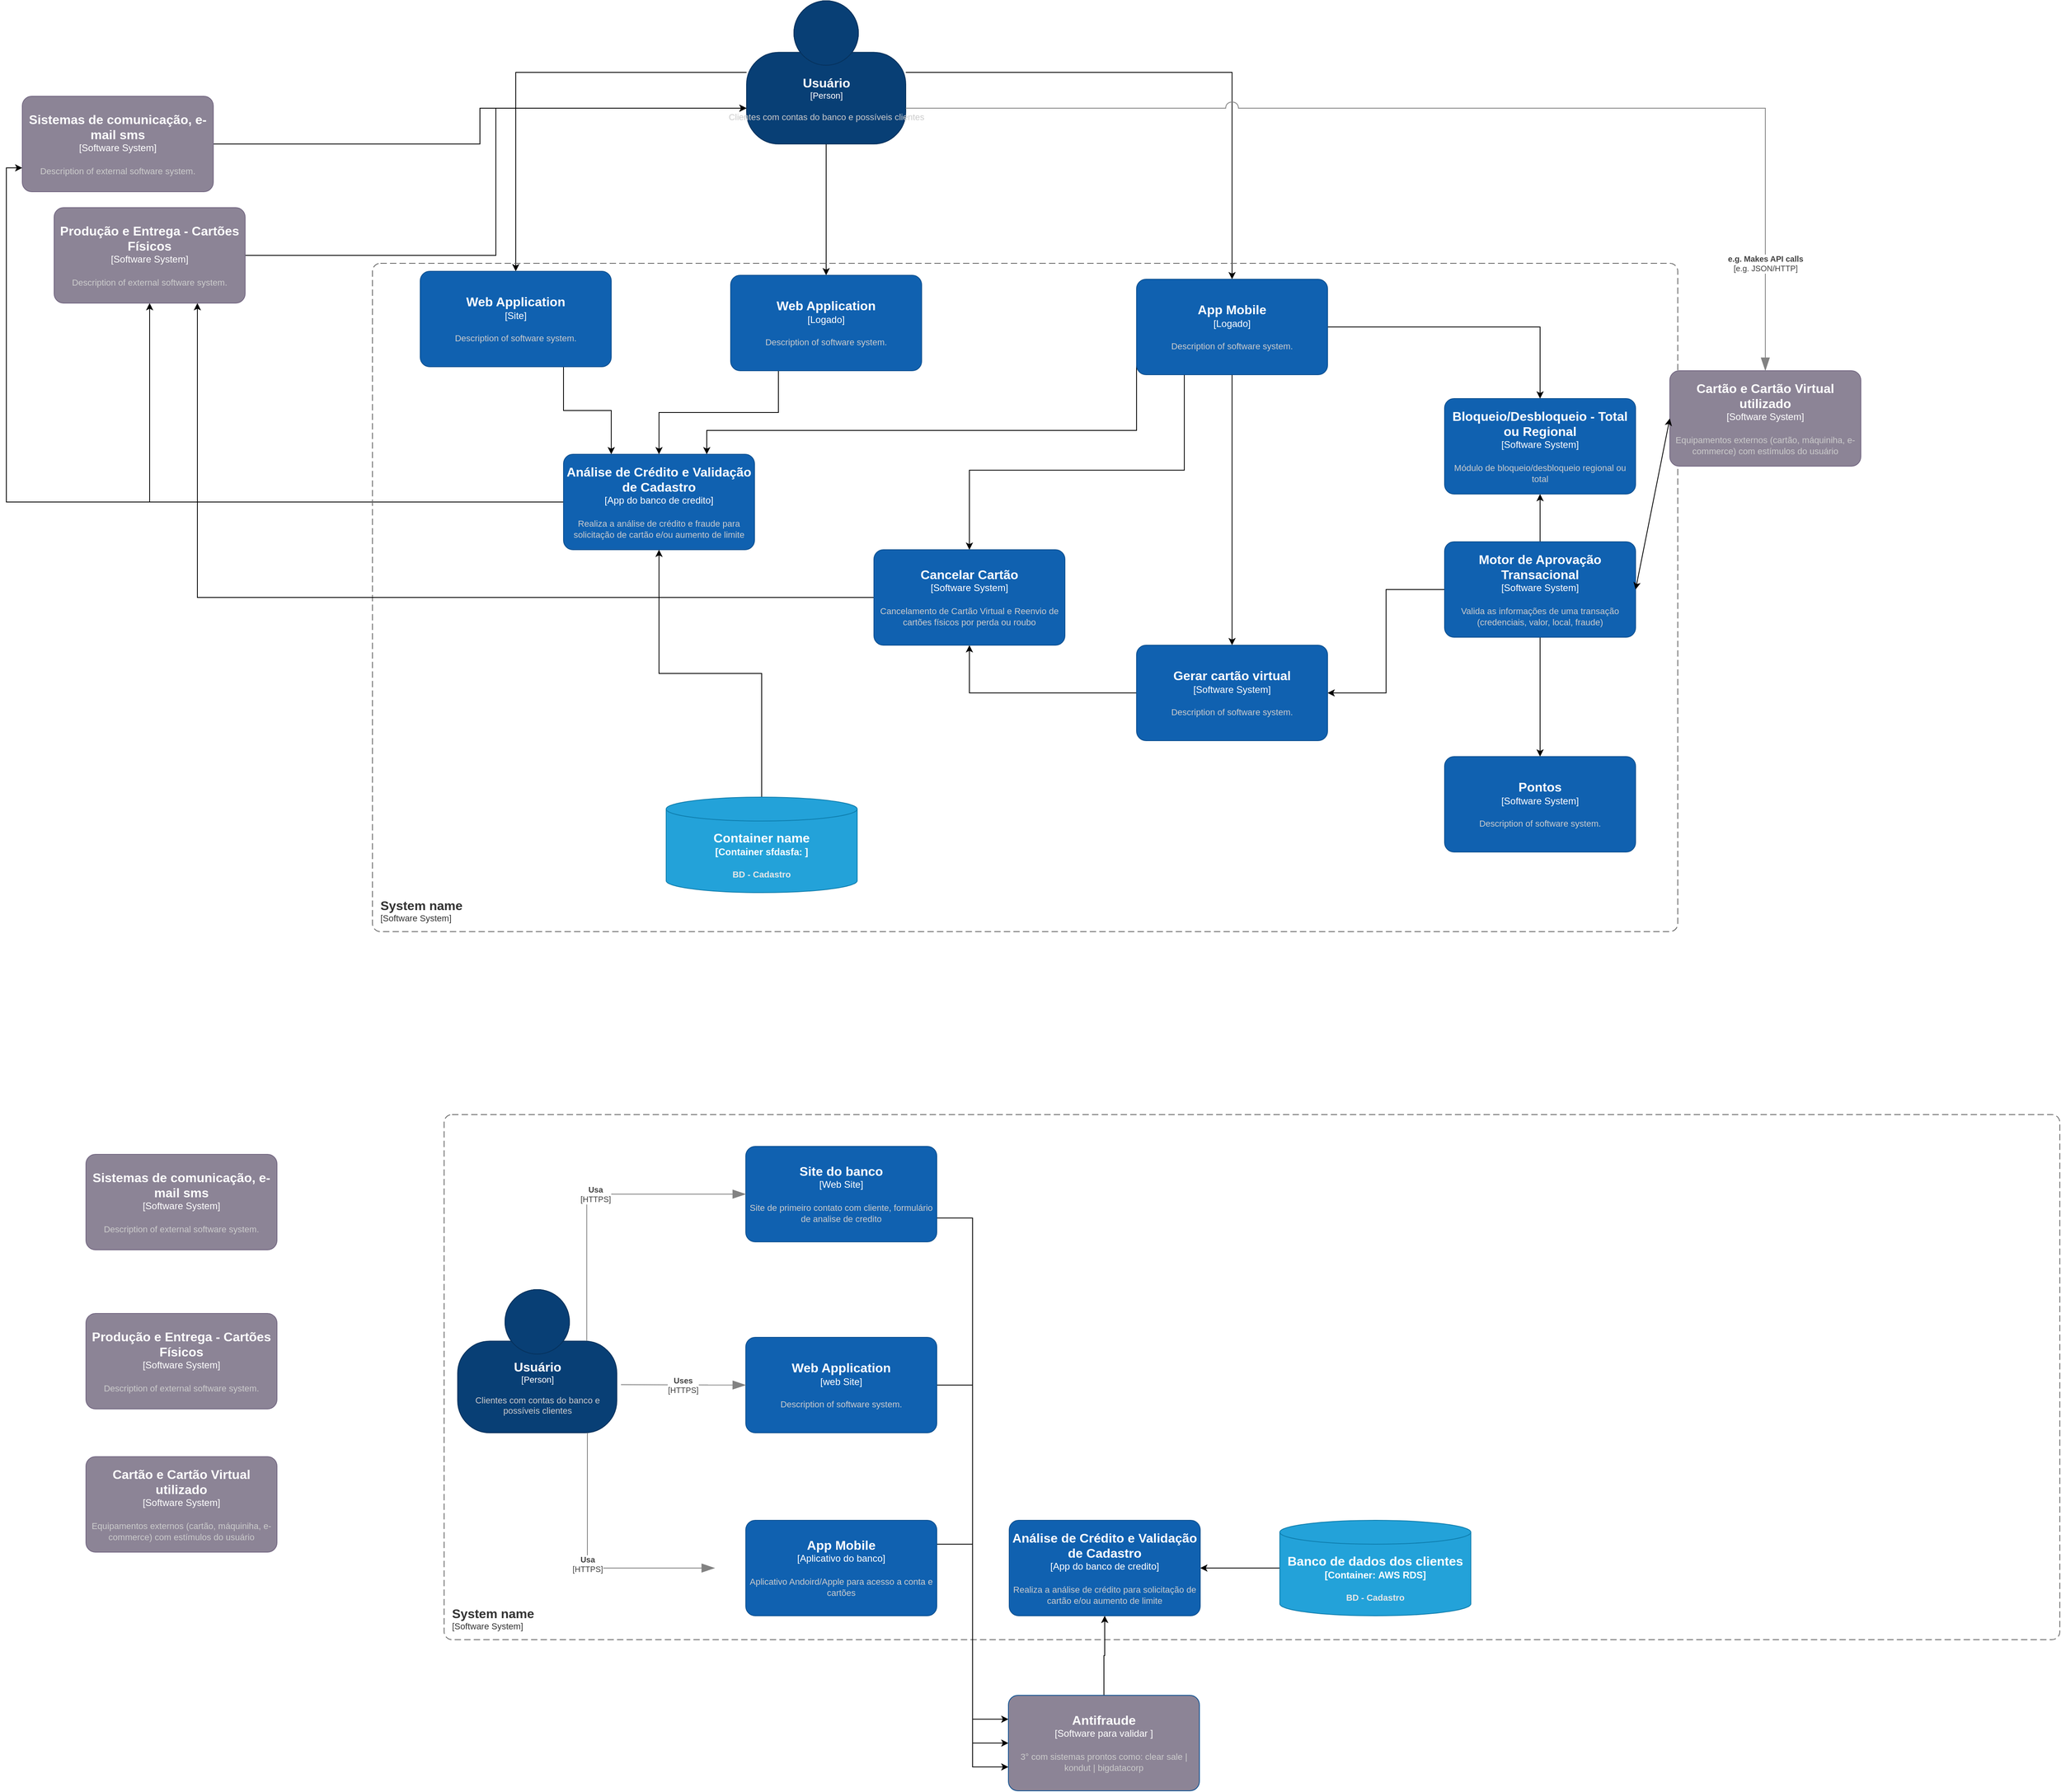 <mxfile version="20.3.0" type="github">
  <diagram id="Gs-tOJ1IHrK0Ok-IbSgq" name="Accenture">
    <mxGraphModel dx="5663" dy="1611" grid="1" gridSize="10" guides="1" tooltips="1" connect="1" arrows="1" fold="1" page="1" pageScale="1" pageWidth="827" pageHeight="1169" math="0" shadow="0">
      <root>
        <mxCell id="0" />
        <mxCell id="1" parent="0" />
        <mxCell id="DqO-4aky0ycZzKuEKRil-15" style="edgeStyle=orthogonalEdgeStyle;rounded=0;orthogonalLoop=1;jettySize=auto;html=1;" parent="1" source="DqO-4aky0ycZzKuEKRil-1" target="DqO-4aky0ycZzKuEKRil-14" edge="1">
          <mxGeometry relative="1" as="geometry" />
        </mxCell>
        <mxCell id="DqO-4aky0ycZzKuEKRil-19" style="edgeStyle=orthogonalEdgeStyle;rounded=0;orthogonalLoop=1;jettySize=auto;html=1;" parent="1" source="DqO-4aky0ycZzKuEKRil-1" target="DqO-4aky0ycZzKuEKRil-16" edge="1">
          <mxGeometry relative="1" as="geometry" />
        </mxCell>
        <mxCell id="DqO-4aky0ycZzKuEKRil-20" style="edgeStyle=orthogonalEdgeStyle;rounded=0;orthogonalLoop=1;jettySize=auto;html=1;" parent="1" source="DqO-4aky0ycZzKuEKRil-1" target="DqO-4aky0ycZzKuEKRil-17" edge="1">
          <mxGeometry relative="1" as="geometry" />
        </mxCell>
        <object placeholders="1" c4Name="Usuário" c4Type="Person" c4Description="Clientes com contas do banco e possíveis clientes" label="&lt;font style=&quot;font-size: 16px&quot;&gt;&lt;b&gt;%c4Name%&lt;/b&gt;&lt;/font&gt;&lt;div&gt;[%c4Type%]&lt;/div&gt;&lt;br&gt;&lt;div&gt;&lt;font style=&quot;font-size: 11px&quot;&gt;&lt;font color=&quot;#cccccc&quot;&gt;%c4Description%&lt;/font&gt;&lt;/div&gt;" id="DqO-4aky0ycZzKuEKRil-1">
          <mxCell style="html=1;fontSize=11;dashed=0;whitespace=wrap;fillColor=#083F75;strokeColor=#06315C;fontColor=#ffffff;shape=mxgraph.c4.person2;align=center;metaEdit=1;points=[[0.5,0,0],[1,0.5,0],[1,0.75,0],[0.75,1,0],[0.5,1,0],[0.25,1,0],[0,0.75,0],[0,0.5,0]];resizable=0;" parent="1" vertex="1">
            <mxGeometry x="-50" width="200" height="180" as="geometry" />
          </mxCell>
        </object>
        <mxCell id="DqO-4aky0ycZzKuEKRil-31" style="edgeStyle=orthogonalEdgeStyle;rounded=0;orthogonalLoop=1;jettySize=auto;html=1;entryX=0;entryY=0.75;entryDx=0;entryDy=0;entryPerimeter=0;" parent="1" source="DqO-4aky0ycZzKuEKRil-2" target="DqO-4aky0ycZzKuEKRil-29" edge="1">
          <mxGeometry relative="1" as="geometry" />
        </mxCell>
        <mxCell id="DqO-4aky0ycZzKuEKRil-38" style="edgeStyle=orthogonalEdgeStyle;rounded=0;orthogonalLoop=1;jettySize=auto;html=1;strokeColor=#000000;" parent="1" source="DqO-4aky0ycZzKuEKRil-2" target="DqO-4aky0ycZzKuEKRil-37" edge="1">
          <mxGeometry relative="1" as="geometry" />
        </mxCell>
        <object placeholders="1" c4Name="Análise de Crédito e Validação de Cadastro" c4Type="App do banco de credito" c4Description="Realiza a análise de crédito e fraude para solicitação de cartão e/ou aumento de limite" label="&lt;font style=&quot;font-size: 16px&quot;&gt;&lt;b&gt;%c4Name%&lt;/b&gt;&lt;/font&gt;&lt;div&gt;[%c4Type%]&lt;/div&gt;&lt;br&gt;&lt;div&gt;&lt;font style=&quot;font-size: 11px&quot;&gt;&lt;font color=&quot;#cccccc&quot;&gt;%c4Description%&lt;/font&gt;&lt;/div&gt;" id="DqO-4aky0ycZzKuEKRil-2">
          <mxCell style="rounded=1;whiteSpace=wrap;html=1;labelBackgroundColor=none;fillColor=#1061B0;fontColor=#ffffff;align=center;arcSize=10;strokeColor=#0D5091;metaEdit=1;resizable=0;points=[[0.25,0,0],[0.5,0,0],[0.75,0,0],[1,0.25,0],[1,0.5,0],[1,0.75,0],[0.75,1,0],[0.5,1,0],[0.25,1,0],[0,0.75,0],[0,0.5,0],[0,0.25,0]];" parent="1" vertex="1">
            <mxGeometry x="-280" y="570" width="240" height="120" as="geometry" />
          </mxCell>
        </object>
        <object placeholders="1" c4Name="System name" c4Type="Internet banking" c4Application="Software System" label="&lt;font style=&quot;font-size: 16px&quot;&gt;&lt;b&gt;&lt;div style=&quot;text-align: left&quot;&gt;%c4Name%&lt;/div&gt;&lt;/b&gt;&lt;/font&gt;&lt;div style=&quot;text-align: left&quot;&gt;[%c4Application%]&lt;/div&gt;" id="DqO-4aky0ycZzKuEKRil-4">
          <mxCell style="rounded=1;fontSize=11;whiteSpace=wrap;html=1;dashed=1;arcSize=20;fillColor=none;strokeColor=#666666;fontColor=#333333;labelBackgroundColor=none;align=left;verticalAlign=bottom;labelBorderColor=none;spacingTop=0;spacing=10;dashPattern=8 4;metaEdit=1;rotatable=0;perimeter=rectanglePerimeter;noLabel=0;labelPadding=0;allowArrows=0;connectable=0;expand=0;recursiveResize=0;editable=1;pointerEvents=0;absoluteArcSize=1;points=[[0.25,0,0],[0.5,0,0],[0.75,0,0],[1,0.25,0],[1,0.5,0],[1,0.75,0],[0.75,1,0],[0.5,1,0],[0.25,1,0],[0,0.75,0],[0,0.5,0],[0,0.25,0]];" parent="1" vertex="1">
            <mxGeometry x="-520" y="330" width="1640" height="840" as="geometry" />
          </mxCell>
        </object>
        <mxCell id="DqO-4aky0ycZzKuEKRil-34" style="edgeStyle=orthogonalEdgeStyle;rounded=0;orthogonalLoop=1;jettySize=auto;html=1;" parent="1" source="DqO-4aky0ycZzKuEKRil-8" target="DqO-4aky0ycZzKuEKRil-10" edge="1">
          <mxGeometry relative="1" as="geometry" />
        </mxCell>
        <mxCell id="DqO-4aky0ycZzKuEKRil-47" style="edgeStyle=orthogonalEdgeStyle;rounded=0;orthogonalLoop=1;jettySize=auto;html=1;strokeColor=#000000;entryX=1;entryY=0.5;entryDx=0;entryDy=0;entryPerimeter=0;" parent="1" source="DqO-4aky0ycZzKuEKRil-8" target="DqO-4aky0ycZzKuEKRil-9" edge="1">
          <mxGeometry relative="1" as="geometry" />
        </mxCell>
        <mxCell id="DqO-4aky0ycZzKuEKRil-51" style="edgeStyle=orthogonalEdgeStyle;rounded=0;orthogonalLoop=1;jettySize=auto;html=1;strokeColor=#000000;" parent="1" source="DqO-4aky0ycZzKuEKRil-8" target="DqO-4aky0ycZzKuEKRil-12" edge="1">
          <mxGeometry relative="1" as="geometry" />
        </mxCell>
        <object placeholders="1" c4Name="Motor de Aprovação Transacional" c4Type="Software System" c4Description="Valida as informações de uma transação (credenciais, valor, local, fraude)" label="&lt;font style=&quot;font-size: 16px&quot;&gt;&lt;b&gt;%c4Name%&lt;/b&gt;&lt;/font&gt;&lt;div&gt;[%c4Type%]&lt;/div&gt;&lt;br&gt;&lt;div&gt;&lt;font style=&quot;font-size: 11px&quot;&gt;&lt;font color=&quot;#cccccc&quot;&gt;%c4Description%&lt;/font&gt;&lt;/div&gt;" id="DqO-4aky0ycZzKuEKRil-8">
          <mxCell style="rounded=1;whiteSpace=wrap;html=1;labelBackgroundColor=none;fillColor=#1061B0;fontColor=#ffffff;align=center;arcSize=10;strokeColor=#0D5091;metaEdit=1;resizable=0;points=[[0.25,0,0],[0.5,0,0],[0.75,0,0],[1,0.25,0],[1,0.5,0],[1,0.75,0],[0.75,1,0],[0.5,1,0],[0.25,1,0],[0,0.75,0],[0,0.5,0],[0,0.25,0]];" parent="1" vertex="1">
            <mxGeometry x="827" y="680" width="240" height="120" as="geometry" />
          </mxCell>
        </object>
        <mxCell id="DqO-4aky0ycZzKuEKRil-48" style="edgeStyle=orthogonalEdgeStyle;rounded=0;orthogonalLoop=1;jettySize=auto;html=1;entryX=0.5;entryY=1;entryDx=0;entryDy=0;entryPerimeter=0;strokeColor=#000000;" parent="1" source="DqO-4aky0ycZzKuEKRil-9" target="DqO-4aky0ycZzKuEKRil-13" edge="1">
          <mxGeometry relative="1" as="geometry" />
        </mxCell>
        <object placeholders="1" c4Name="Gerar cartão virtual" c4Type="Software System" c4Description="Description of software system." label="&lt;font style=&quot;font-size: 16px&quot;&gt;&lt;b&gt;%c4Name%&lt;/b&gt;&lt;/font&gt;&lt;div&gt;[%c4Type%]&lt;/div&gt;&lt;br&gt;&lt;div&gt;&lt;font style=&quot;font-size: 11px&quot;&gt;&lt;font color=&quot;#cccccc&quot;&gt;%c4Description%&lt;/font&gt;&lt;/div&gt;" id="DqO-4aky0ycZzKuEKRil-9">
          <mxCell style="rounded=1;whiteSpace=wrap;html=1;labelBackgroundColor=none;fillColor=#1061B0;fontColor=#ffffff;align=center;arcSize=10;strokeColor=#0D5091;metaEdit=1;resizable=0;points=[[0.25,0,0],[0.5,0,0],[0.75,0,0],[1,0.25,0],[1,0.5,0],[1,0.75,0],[0.75,1,0],[0.5,1,0],[0.25,1,0],[0,0.75,0],[0,0.5,0],[0,0.25,0]];" parent="1" vertex="1">
            <mxGeometry x="440" y="810" width="240" height="120" as="geometry" />
          </mxCell>
        </object>
        <object placeholders="1" c4Name="Bloqueio/Desbloqueio - Total ou Regional" c4Type="Software System" c4Description="Módulo de bloqueio/desbloqueio regional ou total" label="&lt;font style=&quot;font-size: 16px&quot;&gt;&lt;b&gt;%c4Name%&lt;/b&gt;&lt;/font&gt;&lt;div&gt;[%c4Type%]&lt;/div&gt;&lt;br&gt;&lt;div&gt;&lt;font style=&quot;font-size: 11px&quot;&gt;&lt;font color=&quot;#cccccc&quot;&gt;%c4Description%&lt;/font&gt;&lt;/div&gt;" id="DqO-4aky0ycZzKuEKRil-10">
          <mxCell style="rounded=1;whiteSpace=wrap;html=1;labelBackgroundColor=none;fillColor=#1061B0;fontColor=#ffffff;align=center;arcSize=10;strokeColor=#0D5091;metaEdit=1;resizable=0;points=[[0.25,0,0],[0.5,0,0],[0.75,0,0],[1,0.25,0],[1,0.5,0],[1,0.75,0],[0.75,1,0],[0.5,1,0],[0.25,1,0],[0,0.75,0],[0,0.5,0],[0,0.25,0]];" parent="1" vertex="1">
            <mxGeometry x="827" y="500" width="240" height="120" as="geometry" />
          </mxCell>
        </object>
        <object placeholders="1" c4Name="Pontos" c4Type="Software System" c4Description="Description of software system." label="&lt;font style=&quot;font-size: 16px&quot;&gt;&lt;b&gt;%c4Name%&lt;/b&gt;&lt;/font&gt;&lt;div&gt;[%c4Type%]&lt;/div&gt;&lt;br&gt;&lt;div&gt;&lt;font style=&quot;font-size: 11px&quot;&gt;&lt;font color=&quot;#cccccc&quot;&gt;%c4Description%&lt;/font&gt;&lt;/div&gt;" id="DqO-4aky0ycZzKuEKRil-12">
          <mxCell style="rounded=1;whiteSpace=wrap;html=1;labelBackgroundColor=none;fillColor=#1061B0;fontColor=#ffffff;align=center;arcSize=10;strokeColor=#0D5091;metaEdit=1;resizable=0;points=[[0.25,0,0],[0.5,0,0],[0.75,0,0],[1,0.25,0],[1,0.5,0],[1,0.75,0],[0.75,1,0],[0.5,1,0],[0.25,1,0],[0,0.75,0],[0,0.5,0],[0,0.25,0]];" parent="1" vertex="1">
            <mxGeometry x="827" y="950" width="240" height="120" as="geometry" />
          </mxCell>
        </object>
        <mxCell id="DqO-4aky0ycZzKuEKRil-42" style="edgeStyle=orthogonalEdgeStyle;rounded=0;orthogonalLoop=1;jettySize=auto;html=1;entryX=0.75;entryY=1;entryDx=0;entryDy=0;entryPerimeter=0;strokeColor=#000000;" parent="1" source="DqO-4aky0ycZzKuEKRil-13" target="DqO-4aky0ycZzKuEKRil-37" edge="1">
          <mxGeometry relative="1" as="geometry" />
        </mxCell>
        <object placeholders="1" c4Name="Cancelar Cartão" c4Type="Software System" c4Description="Cancelamento de Cartão Virtual e Reenvio de cartões físicos por perda ou roubo" label="&lt;font style=&quot;font-size: 16px&quot;&gt;&lt;b&gt;%c4Name%&lt;/b&gt;&lt;/font&gt;&lt;div&gt;[%c4Type%]&lt;/div&gt;&lt;br&gt;&lt;div&gt;&lt;font style=&quot;font-size: 11px&quot;&gt;&lt;font color=&quot;#cccccc&quot;&gt;%c4Description%&lt;/font&gt;&lt;/div&gt;" id="DqO-4aky0ycZzKuEKRil-13">
          <mxCell style="rounded=1;whiteSpace=wrap;html=1;labelBackgroundColor=none;fillColor=#1061B0;fontColor=#ffffff;align=center;arcSize=10;strokeColor=#0D5091;metaEdit=1;resizable=0;points=[[0.25,0,0],[0.5,0,0],[0.75,0,0],[1,0.25,0],[1,0.5,0],[1,0.75,0],[0.75,1,0],[0.5,1,0],[0.25,1,0],[0,0.75,0],[0,0.5,0],[0,0.25,0]];" parent="1" vertex="1">
            <mxGeometry x="110" y="690" width="240" height="120" as="geometry" />
          </mxCell>
        </object>
        <mxCell id="v7gjV76erelnQEyUv9fo-1" style="edgeStyle=orthogonalEdgeStyle;rounded=0;orthogonalLoop=1;jettySize=auto;html=1;exitX=0.75;exitY=1;exitDx=0;exitDy=0;exitPerimeter=0;entryX=0.25;entryY=0;entryDx=0;entryDy=0;entryPerimeter=0;" edge="1" parent="1" source="DqO-4aky0ycZzKuEKRil-14" target="DqO-4aky0ycZzKuEKRil-2">
          <mxGeometry relative="1" as="geometry" />
        </mxCell>
        <object placeholders="1" c4Name="Web Application" c4Type="Site" c4Description="Description of software system." label="&lt;font style=&quot;font-size: 16px&quot;&gt;&lt;b&gt;%c4Name%&lt;/b&gt;&lt;/font&gt;&lt;div&gt;[%c4Type%]&lt;/div&gt;&lt;br&gt;&lt;div&gt;&lt;font style=&quot;font-size: 11px&quot;&gt;&lt;font color=&quot;#cccccc&quot;&gt;%c4Description%&lt;/font&gt;&lt;/div&gt;" id="DqO-4aky0ycZzKuEKRil-14">
          <mxCell style="rounded=1;whiteSpace=wrap;html=1;labelBackgroundColor=none;fillColor=#1061B0;fontColor=#ffffff;align=center;arcSize=10;strokeColor=#0D5091;metaEdit=1;resizable=0;points=[[0.25,0,0],[0.5,0,0],[0.75,0,0],[1,0.25,0],[1,0.5,0],[1,0.75,0],[0.75,1,0],[0.5,1,0],[0.25,1,0],[0,0.75,0],[0,0.5,0],[0,0.25,0]];" parent="1" vertex="1">
            <mxGeometry x="-460" y="340" width="240" height="120" as="geometry" />
          </mxCell>
        </object>
        <mxCell id="v7gjV76erelnQEyUv9fo-2" style="edgeStyle=orthogonalEdgeStyle;rounded=0;orthogonalLoop=1;jettySize=auto;html=1;exitX=0.25;exitY=1;exitDx=0;exitDy=0;exitPerimeter=0;entryX=0.5;entryY=0;entryDx=0;entryDy=0;entryPerimeter=0;" edge="1" parent="1" source="DqO-4aky0ycZzKuEKRil-16" target="DqO-4aky0ycZzKuEKRil-2">
          <mxGeometry relative="1" as="geometry" />
        </mxCell>
        <object placeholders="1" c4Name="Web Application" c4Type="Logado" c4Description="Description of software system." label="&lt;font style=&quot;font-size: 16px&quot;&gt;&lt;b&gt;%c4Name%&lt;/b&gt;&lt;/font&gt;&lt;div&gt;[%c4Type%]&lt;/div&gt;&lt;br&gt;&lt;div&gt;&lt;font style=&quot;font-size: 11px&quot;&gt;&lt;font color=&quot;#cccccc&quot;&gt;%c4Description%&lt;/font&gt;&lt;/div&gt;" id="DqO-4aky0ycZzKuEKRil-16">
          <mxCell style="rounded=1;whiteSpace=wrap;html=1;labelBackgroundColor=none;fillColor=#1061B0;fontColor=#ffffff;align=center;arcSize=10;strokeColor=#0D5091;metaEdit=1;resizable=0;points=[[0.25,0,0],[0.5,0,0],[0.75,0,0],[1,0.25,0],[1,0.5,0],[1,0.75,0],[0.75,1,0],[0.5,1,0],[0.25,1,0],[0,0.75,0],[0,0.5,0],[0,0.25,0]];" parent="1" vertex="1">
            <mxGeometry x="-70" y="345" width="240" height="120" as="geometry" />
          </mxCell>
        </object>
        <mxCell id="DqO-4aky0ycZzKuEKRil-35" style="edgeStyle=orthogonalEdgeStyle;rounded=0;orthogonalLoop=1;jettySize=auto;html=1;entryX=0.5;entryY=0;entryDx=0;entryDy=0;entryPerimeter=0;" parent="1" source="DqO-4aky0ycZzKuEKRil-17" target="DqO-4aky0ycZzKuEKRil-10" edge="1">
          <mxGeometry relative="1" as="geometry" />
        </mxCell>
        <mxCell id="DqO-4aky0ycZzKuEKRil-40" style="edgeStyle=orthogonalEdgeStyle;rounded=0;orthogonalLoop=1;jettySize=auto;html=1;exitX=0.25;exitY=1;exitDx=0;exitDy=0;exitPerimeter=0;strokeColor=#000000;" parent="1" source="DqO-4aky0ycZzKuEKRil-17" target="DqO-4aky0ycZzKuEKRil-13" edge="1">
          <mxGeometry relative="1" as="geometry">
            <Array as="points">
              <mxPoint x="500" y="590" />
              <mxPoint x="230" y="590" />
            </Array>
          </mxGeometry>
        </mxCell>
        <mxCell id="DqO-4aky0ycZzKuEKRil-43" style="edgeStyle=orthogonalEdgeStyle;rounded=0;orthogonalLoop=1;jettySize=auto;html=1;entryX=0.5;entryY=0;entryDx=0;entryDy=0;entryPerimeter=0;strokeColor=#000000;" parent="1" source="DqO-4aky0ycZzKuEKRil-17" target="DqO-4aky0ycZzKuEKRil-9" edge="1">
          <mxGeometry relative="1" as="geometry" />
        </mxCell>
        <mxCell id="v7gjV76erelnQEyUv9fo-7" style="edgeStyle=orthogonalEdgeStyle;rounded=0;orthogonalLoop=1;jettySize=auto;html=1;exitX=0;exitY=0.75;exitDx=0;exitDy=0;exitPerimeter=0;entryX=0.75;entryY=0;entryDx=0;entryDy=0;entryPerimeter=0;" edge="1" parent="1" source="DqO-4aky0ycZzKuEKRil-17" target="DqO-4aky0ycZzKuEKRil-2">
          <mxGeometry relative="1" as="geometry">
            <Array as="points">
              <mxPoint x="440" y="540" />
              <mxPoint x="-100" y="540" />
            </Array>
          </mxGeometry>
        </mxCell>
        <object placeholders="1" c4Name="App Mobile" c4Type="Logado" c4Description="Description of software system." label="&lt;font style=&quot;font-size: 16px&quot;&gt;&lt;b&gt;%c4Name%&lt;/b&gt;&lt;/font&gt;&lt;div&gt;[%c4Type%]&lt;/div&gt;&lt;br&gt;&lt;div&gt;&lt;font style=&quot;font-size: 11px&quot;&gt;&lt;font color=&quot;#cccccc&quot;&gt;%c4Description%&lt;/font&gt;&lt;/div&gt;" id="DqO-4aky0ycZzKuEKRil-17">
          <mxCell style="rounded=1;whiteSpace=wrap;html=1;labelBackgroundColor=none;fillColor=#1061B0;fontColor=#ffffff;align=center;arcSize=10;strokeColor=#0D5091;metaEdit=1;resizable=0;points=[[0.25,0,0],[0.5,0,0],[0.75,0,0],[1,0.25,0],[1,0.5,0],[1,0.75,0],[0.75,1,0],[0.5,1,0],[0.25,1,0],[0,0.75,0],[0,0.5,0],[0,0.25,0]];" parent="1" vertex="1">
            <mxGeometry x="440" y="350" width="240" height="120" as="geometry" />
          </mxCell>
        </object>
        <object placeholders="1" c4Name="Cartão e Cartão Virtual utilizado" c4Type="Software System" c4Description="Equipamentos externos (cartão, máquiniha, e-commerce) com estímulos do usuário" label="&lt;font style=&quot;font-size: 16px&quot;&gt;&lt;b&gt;%c4Name%&lt;/b&gt;&lt;/font&gt;&lt;div&gt;[%c4Type%]&lt;/div&gt;&lt;br&gt;&lt;div&gt;&lt;font style=&quot;font-size: 11px&quot;&gt;&lt;font color=&quot;#cccccc&quot;&gt;%c4Description%&lt;/font&gt;&lt;/div&gt;" id="DqO-4aky0ycZzKuEKRil-18">
          <mxCell style="rounded=1;whiteSpace=wrap;html=1;labelBackgroundColor=none;fillColor=#8C8496;fontColor=#ffffff;align=center;arcSize=10;strokeColor=#736782;metaEdit=1;resizable=0;points=[[0.25,0,0],[0.5,0,0],[0.75,0,0],[1,0.25,0],[1,0.5,0],[1,0.75,0],[0.75,1,0],[0.5,1,0],[0.25,1,0],[0,0.75,0],[0,0.5,0],[0,0.25,0]];" parent="1" vertex="1">
            <mxGeometry x="1110" y="465" width="240" height="120" as="geometry" />
          </mxCell>
        </object>
        <mxCell id="DqO-4aky0ycZzKuEKRil-28" style="edgeStyle=orthogonalEdgeStyle;rounded=0;orthogonalLoop=1;jettySize=auto;html=1;entryX=0.5;entryY=1;entryDx=0;entryDy=0;entryPerimeter=0;" parent="1" source="DqO-4aky0ycZzKuEKRil-21" target="DqO-4aky0ycZzKuEKRil-2" edge="1">
          <mxGeometry relative="1" as="geometry" />
        </mxCell>
        <object placeholders="1" c4Type="Container name" c4Container="Container sfdasfa" c4Technology="" c4Description="BD - Cadastro" label="&lt;font style=&quot;font-size: 16px&quot;&gt;&lt;b&gt;%c4Type%&lt;/font&gt;&lt;div&gt;[%c4Container%:&amp;nbsp;%c4Technology%]&lt;/div&gt;&lt;br&gt;&lt;div&gt;&lt;font style=&quot;font-size: 11px&quot;&gt;&lt;font color=&quot;#E6E6E6&quot;&gt;%c4Description%&lt;/font&gt;&lt;/div&gt;" id="DqO-4aky0ycZzKuEKRil-21">
          <mxCell style="shape=cylinder3;size=15;whiteSpace=wrap;html=1;boundedLbl=1;rounded=0;labelBackgroundColor=none;fillColor=#23A2D9;fontSize=12;fontColor=#ffffff;align=center;strokeColor=#0E7DAD;metaEdit=1;points=[[0.5,0,0],[1,0.25,0],[1,0.5,0],[1,0.75,0],[0.5,1,0],[0,0.75,0],[0,0.5,0],[0,0.25,0]];resizable=0;" parent="1" vertex="1">
            <mxGeometry x="-151" y="1001" width="240" height="120" as="geometry" />
          </mxCell>
        </object>
        <mxCell id="DqO-4aky0ycZzKuEKRil-50" style="edgeStyle=orthogonalEdgeStyle;rounded=0;orthogonalLoop=1;jettySize=auto;html=1;entryX=0;entryY=0.75;entryDx=0;entryDy=0;entryPerimeter=0;strokeColor=#000000;" parent="1" source="DqO-4aky0ycZzKuEKRil-29" target="DqO-4aky0ycZzKuEKRil-1" edge="1">
          <mxGeometry relative="1" as="geometry" />
        </mxCell>
        <object placeholders="1" c4Name="Sistemas de comunicação, e-mail sms" c4Type="Software System" c4Description="Description of external software system." label="&lt;font style=&quot;font-size: 16px&quot;&gt;&lt;b&gt;%c4Name%&lt;/b&gt;&lt;/font&gt;&lt;div&gt;[%c4Type%]&lt;/div&gt;&lt;br&gt;&lt;div&gt;&lt;font style=&quot;font-size: 11px&quot;&gt;&lt;font color=&quot;#cccccc&quot;&gt;%c4Description%&lt;/font&gt;&lt;/div&gt;" id="DqO-4aky0ycZzKuEKRil-29">
          <mxCell style="rounded=1;whiteSpace=wrap;html=1;labelBackgroundColor=none;fillColor=#8C8496;fontColor=#ffffff;align=center;arcSize=10;strokeColor=#736782;metaEdit=1;resizable=0;points=[[0.25,0,0],[0.5,0,0],[0.75,0,0],[1,0.25,0],[1,0.5,0],[1,0.75,0],[0.75,1,0],[0.5,1,0],[0.25,1,0],[0,0.75,0],[0,0.5,0],[0,0.25,0]];" parent="1" vertex="1">
            <mxGeometry x="-960" y="120" width="240" height="120" as="geometry" />
          </mxCell>
        </object>
        <mxCell id="DqO-4aky0ycZzKuEKRil-36" value="" style="endArrow=classic;startArrow=classic;html=1;rounded=0;strokeColor=#000000;exitX=1;exitY=0.5;exitDx=0;exitDy=0;exitPerimeter=0;entryX=0;entryY=0.5;entryDx=0;entryDy=0;entryPerimeter=0;" parent="1" source="DqO-4aky0ycZzKuEKRil-8" target="DqO-4aky0ycZzKuEKRil-18" edge="1">
          <mxGeometry width="50" height="50" relative="1" as="geometry">
            <mxPoint x="60" y="530" as="sourcePoint" />
            <mxPoint x="110" y="480" as="targetPoint" />
          </mxGeometry>
        </mxCell>
        <mxCell id="DqO-4aky0ycZzKuEKRil-49" style="edgeStyle=orthogonalEdgeStyle;rounded=0;orthogonalLoop=1;jettySize=auto;html=1;entryX=0;entryY=0.75;entryDx=0;entryDy=0;entryPerimeter=0;strokeColor=#000000;" parent="1" source="DqO-4aky0ycZzKuEKRil-37" target="DqO-4aky0ycZzKuEKRil-1" edge="1">
          <mxGeometry relative="1" as="geometry" />
        </mxCell>
        <object placeholders="1" c4Name="Produção e Entrega - Cartões Físicos" c4Type="Software System" c4Description="Description of external software system." label="&lt;font style=&quot;font-size: 16px&quot;&gt;&lt;b&gt;%c4Name%&lt;/b&gt;&lt;/font&gt;&lt;div&gt;[%c4Type%]&lt;/div&gt;&lt;br&gt;&lt;div&gt;&lt;font style=&quot;font-size: 11px&quot;&gt;&lt;font color=&quot;#cccccc&quot;&gt;%c4Description%&lt;/font&gt;&lt;/div&gt;" id="DqO-4aky0ycZzKuEKRil-37">
          <mxCell style="rounded=1;whiteSpace=wrap;html=1;labelBackgroundColor=none;fillColor=#8C8496;fontColor=#ffffff;align=center;arcSize=10;strokeColor=#736782;metaEdit=1;resizable=0;points=[[0.25,0,0],[0.5,0,0],[0.75,0,0],[1,0.25,0],[1,0.5,0],[1,0.75,0],[0.75,1,0],[0.5,1,0],[0.25,1,0],[0,0.75,0],[0,0.5,0],[0,0.25,0]];" parent="1" vertex="1">
            <mxGeometry x="-920" y="260" width="240" height="120" as="geometry" />
          </mxCell>
        </object>
        <object placeholders="1" c4Type="Relationship" c4Technology="e.g. JSON/HTTP" c4Description="e.g. Makes API calls" label="&lt;div style=&quot;text-align: left&quot;&gt;&lt;div style=&quot;text-align: center&quot;&gt;&lt;b&gt;%c4Description%&lt;/b&gt;&lt;/div&gt;&lt;div style=&quot;text-align: center&quot;&gt;[%c4Technology%]&lt;/div&gt;&lt;/div&gt;" id="DqO-4aky0ycZzKuEKRil-63">
          <mxCell style="endArrow=blockThin;html=1;fontSize=10;fontColor=#404040;strokeWidth=1;endFill=1;strokeColor=#828282;elbow=vertical;metaEdit=1;endSize=14;startSize=14;jumpStyle=arc;jumpSize=16;rounded=0;edgeStyle=orthogonalEdgeStyle;exitX=1;exitY=0.75;exitDx=0;exitDy=0;exitPerimeter=0;entryX=0.5;entryY=0;entryDx=0;entryDy=0;entryPerimeter=0;" parent="1" source="DqO-4aky0ycZzKuEKRil-1" target="DqO-4aky0ycZzKuEKRil-18" edge="1">
            <mxGeometry x="0.808" width="240" relative="1" as="geometry">
              <mxPoint x="310" y="30" as="sourcePoint" />
              <mxPoint x="550" y="30" as="targetPoint" />
              <mxPoint as="offset" />
            </mxGeometry>
          </mxCell>
        </object>
        <object placeholders="1" c4Name="System name" c4Type="Internet banking" c4Application="Software System" label="&lt;font style=&quot;font-size: 16px&quot;&gt;&lt;b&gt;&lt;div style=&quot;text-align: left&quot;&gt;%c4Name%&lt;/div&gt;&lt;/b&gt;&lt;/font&gt;&lt;div style=&quot;text-align: left&quot;&gt;[%c4Application%]&lt;/div&gt;" id="v7gjV76erelnQEyUv9fo-8">
          <mxCell style="rounded=1;fontSize=11;whiteSpace=wrap;html=1;dashed=1;arcSize=20;fillColor=none;strokeColor=#666666;fontColor=#333333;labelBackgroundColor=none;align=left;verticalAlign=bottom;labelBorderColor=none;spacingTop=0;spacing=10;dashPattern=8 4;metaEdit=1;rotatable=0;perimeter=rectanglePerimeter;noLabel=0;labelPadding=0;allowArrows=0;connectable=0;expand=0;recursiveResize=0;editable=1;pointerEvents=0;absoluteArcSize=1;points=[[0.25,0,0],[0.5,0,0],[0.75,0,0],[1,0.25,0],[1,0.5,0],[1,0.75,0],[0.75,1,0],[0.5,1,0],[0.25,1,0],[0,0.75,0],[0,0.5,0],[0,0.25,0]];" vertex="1" parent="1">
            <mxGeometry x="-430" y="1400" width="2030" height="660" as="geometry" />
          </mxCell>
        </object>
        <object placeholders="1" c4Name="Usuário" c4Type="Person" c4Description="Clientes com contas do banco e &#xa;possíveis clientes" label="&lt;font style=&quot;font-size: 16px&quot;&gt;&lt;b&gt;%c4Name%&lt;/b&gt;&lt;/font&gt;&lt;div&gt;[%c4Type%]&lt;/div&gt;&lt;br&gt;&lt;div&gt;&lt;font style=&quot;font-size: 11px&quot;&gt;&lt;font color=&quot;#cccccc&quot;&gt;%c4Description%&lt;/font&gt;&lt;/div&gt;" id="v7gjV76erelnQEyUv9fo-9">
          <mxCell style="html=1;fontSize=11;dashed=0;whitespace=wrap;fillColor=#083F75;strokeColor=#06315C;fontColor=#ffffff;shape=mxgraph.c4.person2;align=center;metaEdit=1;points=[[0.5,0,0],[1,0.5,0],[1,0.75,0],[0.75,1,0],[0.5,1,0],[0.25,1,0],[0,0.75,0],[0,0.5,0]];resizable=0;" vertex="1" parent="1">
            <mxGeometry x="-413" y="1620" width="200" height="180" as="geometry" />
          </mxCell>
        </object>
        <object placeholders="1" c4Name="Sistemas de comunicação, e-mail sms" c4Type="Software System" c4Description="Description of external software system." label="&lt;font style=&quot;font-size: 16px&quot;&gt;&lt;b&gt;%c4Name%&lt;/b&gt;&lt;/font&gt;&lt;div&gt;[%c4Type%]&lt;/div&gt;&lt;br&gt;&lt;div&gt;&lt;font style=&quot;font-size: 11px&quot;&gt;&lt;font color=&quot;#cccccc&quot;&gt;%c4Description%&lt;/font&gt;&lt;/div&gt;" id="v7gjV76erelnQEyUv9fo-10">
          <mxCell style="rounded=1;whiteSpace=wrap;html=1;labelBackgroundColor=none;fillColor=#8C8496;fontColor=#ffffff;align=center;arcSize=10;strokeColor=#736782;metaEdit=1;resizable=0;points=[[0.25,0,0],[0.5,0,0],[0.75,0,0],[1,0.25,0],[1,0.5,0],[1,0.75,0],[0.75,1,0],[0.5,1,0],[0.25,1,0],[0,0.75,0],[0,0.5,0],[0,0.25,0]];" vertex="1" parent="1">
            <mxGeometry x="-880" y="1450" width="240" height="120" as="geometry" />
          </mxCell>
        </object>
        <object placeholders="1" c4Name="Produção e Entrega - Cartões Físicos" c4Type="Software System" c4Description="Description of external software system." label="&lt;font style=&quot;font-size: 16px&quot;&gt;&lt;b&gt;%c4Name%&lt;/b&gt;&lt;/font&gt;&lt;div&gt;[%c4Type%]&lt;/div&gt;&lt;br&gt;&lt;div&gt;&lt;font style=&quot;font-size: 11px&quot;&gt;&lt;font color=&quot;#cccccc&quot;&gt;%c4Description%&lt;/font&gt;&lt;/div&gt;" id="v7gjV76erelnQEyUv9fo-11">
          <mxCell style="rounded=1;whiteSpace=wrap;html=1;labelBackgroundColor=none;fillColor=#8C8496;fontColor=#ffffff;align=center;arcSize=10;strokeColor=#736782;metaEdit=1;resizable=0;points=[[0.25,0,0],[0.5,0,0],[0.75,0,0],[1,0.25,0],[1,0.5,0],[1,0.75,0],[0.75,1,0],[0.5,1,0],[0.25,1,0],[0,0.75,0],[0,0.5,0],[0,0.25,0]];" vertex="1" parent="1">
            <mxGeometry x="-880" y="1650" width="240" height="120" as="geometry" />
          </mxCell>
        </object>
        <object placeholders="1" c4Name="Cartão e Cartão Virtual utilizado" c4Type="Software System" c4Description="Equipamentos externos (cartão, máquiniha, e-commerce) com estímulos do usuário" label="&lt;font style=&quot;font-size: 16px&quot;&gt;&lt;b&gt;%c4Name%&lt;/b&gt;&lt;/font&gt;&lt;div&gt;[%c4Type%]&lt;/div&gt;&lt;br&gt;&lt;div&gt;&lt;font style=&quot;font-size: 11px&quot;&gt;&lt;font color=&quot;#cccccc&quot;&gt;%c4Description%&lt;/font&gt;&lt;/div&gt;" id="v7gjV76erelnQEyUv9fo-12">
          <mxCell style="rounded=1;whiteSpace=wrap;html=1;labelBackgroundColor=none;fillColor=#8C8496;fontColor=#ffffff;align=center;arcSize=10;strokeColor=#736782;metaEdit=1;resizable=0;points=[[0.25,0,0],[0.5,0,0],[0.75,0,0],[1,0.25,0],[1,0.5,0],[1,0.75,0],[0.75,1,0],[0.5,1,0],[0.25,1,0],[0,0.75,0],[0,0.5,0],[0,0.25,0]];" vertex="1" parent="1">
            <mxGeometry x="-880" y="1830" width="240" height="120" as="geometry" />
          </mxCell>
        </object>
        <mxCell id="v7gjV76erelnQEyUv9fo-22" style="edgeStyle=orthogonalEdgeStyle;rounded=0;orthogonalLoop=1;jettySize=auto;html=1;exitX=1;exitY=0.5;exitDx=0;exitDy=0;exitPerimeter=0;entryX=0;entryY=0.5;entryDx=0;entryDy=0;entryPerimeter=0;" edge="1" parent="1" source="v7gjV76erelnQEyUv9fo-13" target="v7gjV76erelnQEyUv9fo-29">
          <mxGeometry relative="1" as="geometry">
            <mxPoint x="320" y="1740" as="targetPoint" />
          </mxGeometry>
        </mxCell>
        <object placeholders="1" c4Name="Web Application" c4Type="web Site" c4Description="Description of software system." label="&lt;font style=&quot;font-size: 16px&quot;&gt;&lt;b&gt;%c4Name%&lt;/b&gt;&lt;/font&gt;&lt;div&gt;[%c4Type%]&lt;/div&gt;&lt;br&gt;&lt;div&gt;&lt;font style=&quot;font-size: 11px&quot;&gt;&lt;font color=&quot;#cccccc&quot;&gt;%c4Description%&lt;/font&gt;&lt;/div&gt;" id="v7gjV76erelnQEyUv9fo-13">
          <mxCell style="rounded=1;whiteSpace=wrap;html=1;labelBackgroundColor=none;fillColor=#1061B0;fontColor=#ffffff;align=center;arcSize=10;strokeColor=#0D5091;metaEdit=1;resizable=0;points=[[0.25,0,0],[0.5,0,0],[0.75,0,0],[1,0.25,0],[1,0.5,0],[1,0.75,0],[0.75,1,0],[0.5,1,0],[0.25,1,0],[0,0.75,0],[0,0.5,0],[0,0.25,0]];" vertex="1" parent="1">
            <mxGeometry x="-51" y="1680" width="240" height="120" as="geometry" />
          </mxCell>
        </object>
        <mxCell id="v7gjV76erelnQEyUv9fo-21" style="edgeStyle=orthogonalEdgeStyle;rounded=0;orthogonalLoop=1;jettySize=auto;html=1;exitX=1;exitY=0.75;exitDx=0;exitDy=0;exitPerimeter=0;entryX=0;entryY=0.25;entryDx=0;entryDy=0;entryPerimeter=0;" edge="1" parent="1" source="v7gjV76erelnQEyUv9fo-14" target="v7gjV76erelnQEyUv9fo-29">
          <mxGeometry relative="1" as="geometry">
            <mxPoint x="320" y="1710" as="targetPoint" />
          </mxGeometry>
        </mxCell>
        <object placeholders="1" c4Name="Site do banco" c4Type="Web Site" c4Description="Site de primeiro contato com cliente, formulário de analise de credito" label="&lt;font style=&quot;font-size: 16px&quot;&gt;&lt;b&gt;%c4Name%&lt;/b&gt;&lt;/font&gt;&lt;div&gt;[%c4Type%]&lt;/div&gt;&lt;br&gt;&lt;div&gt;&lt;font style=&quot;font-size: 11px&quot;&gt;&lt;font color=&quot;#cccccc&quot;&gt;%c4Description%&lt;/font&gt;&lt;/div&gt;" id="v7gjV76erelnQEyUv9fo-14">
          <mxCell style="rounded=1;whiteSpace=wrap;html=1;labelBackgroundColor=none;fillColor=#1061B0;fontColor=#ffffff;align=center;arcSize=10;strokeColor=#0D5091;metaEdit=1;resizable=0;points=[[0.25,0,0],[0.5,0,0],[0.75,0,0],[1,0.25,0],[1,0.5,0],[1,0.75,0],[0.75,1,0],[0.5,1,0],[0.25,1,0],[0,0.75,0],[0,0.5,0],[0,0.25,0]];" vertex="1" parent="1">
            <mxGeometry x="-51" y="1440" width="240" height="120" as="geometry" />
          </mxCell>
        </object>
        <mxCell id="v7gjV76erelnQEyUv9fo-23" style="edgeStyle=orthogonalEdgeStyle;rounded=0;orthogonalLoop=1;jettySize=auto;html=1;exitX=1;exitY=0.25;exitDx=0;exitDy=0;exitPerimeter=0;entryX=0;entryY=0.75;entryDx=0;entryDy=0;entryPerimeter=0;" edge="1" parent="1" source="v7gjV76erelnQEyUv9fo-15" target="v7gjV76erelnQEyUv9fo-29">
          <mxGeometry relative="1" as="geometry">
            <mxPoint x="320" y="1770" as="targetPoint" />
          </mxGeometry>
        </mxCell>
        <object placeholders="1" c4Name="App Mobile" c4Type="Aplicativo do banco" c4Description="Aplicativo Andoird/Apple para acesso a conta e cartões" label="&lt;font style=&quot;font-size: 16px&quot;&gt;&lt;b&gt;%c4Name%&lt;/b&gt;&lt;/font&gt;&lt;div&gt;[%c4Type%]&lt;/div&gt;&lt;br&gt;&lt;div&gt;&lt;font style=&quot;font-size: 11px&quot;&gt;&lt;font color=&quot;#cccccc&quot;&gt;%c4Description%&lt;/font&gt;&lt;/div&gt;" id="v7gjV76erelnQEyUv9fo-15">
          <mxCell style="rounded=1;whiteSpace=wrap;html=1;labelBackgroundColor=none;fillColor=#1061B0;fontColor=#ffffff;align=center;arcSize=10;strokeColor=#0D5091;metaEdit=1;resizable=0;points=[[0.25,0,0],[0.5,0,0],[0.75,0,0],[1,0.25,0],[1,0.5,0],[1,0.75,0],[0.75,1,0],[0.5,1,0],[0.25,1,0],[0,0.75,0],[0,0.5,0],[0,0.25,0]];" vertex="1" parent="1">
            <mxGeometry x="-51" y="1910" width="240" height="120" as="geometry" />
          </mxCell>
        </object>
        <mxCell id="v7gjV76erelnQEyUv9fo-28" style="edgeStyle=orthogonalEdgeStyle;rounded=0;orthogonalLoop=1;jettySize=auto;html=1;exitX=0;exitY=0.5;exitDx=0;exitDy=0;exitPerimeter=0;" edge="1" parent="1" source="v7gjV76erelnQEyUv9fo-20" target="v7gjV76erelnQEyUv9fo-30">
          <mxGeometry relative="1" as="geometry">
            <mxPoint x="440" y="1800" as="targetPoint" />
          </mxGeometry>
        </mxCell>
        <object placeholders="1" c4Type="Banco de dados dos clientes" c4Container="Container" c4Technology="AWS RDS" c4Description="BD - Cadastro" label="&lt;font style=&quot;font-size: 16px&quot;&gt;&lt;b&gt;%c4Type%&lt;/font&gt;&lt;div&gt;[%c4Container%:&amp;nbsp;%c4Technology%]&lt;/div&gt;&lt;br&gt;&lt;div&gt;&lt;font style=&quot;font-size: 11px&quot;&gt;&lt;font color=&quot;#E6E6E6&quot;&gt;%c4Description%&lt;/font&gt;&lt;/div&gt;" id="v7gjV76erelnQEyUv9fo-20">
          <mxCell style="shape=cylinder3;size=15;whiteSpace=wrap;html=1;boundedLbl=1;rounded=0;labelBackgroundColor=none;fillColor=#23A2D9;fontSize=12;fontColor=#ffffff;align=center;strokeColor=#0E7DAD;metaEdit=1;points=[[0.5,0,0],[1,0.25,0],[1,0.5,0],[1,0.75,0],[0.5,1,0],[0,0.75,0],[0,0.5,0],[0,0.25,0]];resizable=0;" vertex="1" parent="1">
            <mxGeometry x="620" y="1910" width="240" height="120" as="geometry" />
          </mxCell>
        </object>
        <object placeholders="1" c4Type="Relationship" c4Technology="HTTPS" c4Description="Usa" label="&lt;div style=&quot;text-align: left&quot;&gt;&lt;div style=&quot;text-align: center&quot;&gt;&lt;b&gt;%c4Description%&lt;/b&gt;&lt;/div&gt;&lt;div style=&quot;text-align: center&quot;&gt;[%c4Technology%]&lt;/div&gt;&lt;/div&gt;" id="v7gjV76erelnQEyUv9fo-25">
          <mxCell style="endArrow=blockThin;html=1;fontSize=10;fontColor=#404040;strokeWidth=1;endFill=1;strokeColor=#828282;elbow=vertical;metaEdit=1;endSize=14;startSize=14;jumpStyle=arc;jumpSize=16;rounded=0;edgeStyle=orthogonalEdgeStyle;exitX=0.791;exitY=0.357;exitDx=0;exitDy=0;exitPerimeter=0;entryX=0;entryY=0.5;entryDx=0;entryDy=0;entryPerimeter=0;" edge="1" parent="1" target="v7gjV76erelnQEyUv9fo-14">
            <mxGeometry x="0.016" width="240" relative="1" as="geometry">
              <mxPoint x="-250.8" y="1684.26" as="sourcePoint" />
              <mxPoint x="-96" y="1500" as="targetPoint" />
              <Array as="points">
                <mxPoint x="-251" y="1500" />
              </Array>
              <mxPoint as="offset" />
            </mxGeometry>
          </mxCell>
        </object>
        <object placeholders="1" c4Type="Relationship" c4Technology="HTTPS" c4Description="Usa" label="&lt;div style=&quot;text-align: left&quot;&gt;&lt;div style=&quot;text-align: center&quot;&gt;&lt;b&gt;%c4Description%&lt;/b&gt;&lt;/div&gt;&lt;div style=&quot;text-align: center&quot;&gt;[%c4Technology%]&lt;/div&gt;&lt;/div&gt;" id="v7gjV76erelnQEyUv9fo-26">
          <mxCell style="endArrow=blockThin;html=1;fontSize=10;fontColor=#404040;strokeWidth=1;endFill=1;strokeColor=#828282;elbow=vertical;metaEdit=1;endSize=14;startSize=14;jumpStyle=arc;jumpSize=16;rounded=0;edgeStyle=orthogonalEdgeStyle;" edge="1" parent="1" source="v7gjV76erelnQEyUv9fo-9">
            <mxGeometry width="240" relative="1" as="geometry">
              <mxPoint x="-249.98" y="1834.26" as="sourcePoint" />
              <mxPoint x="-90" y="1970" as="targetPoint" />
              <Array as="points">
                <mxPoint x="-250" y="1970" />
              </Array>
            </mxGeometry>
          </mxCell>
        </object>
        <object placeholders="1" c4Type="Relationship" c4Technology="HTTPS" c4Description="Uses" label="&lt;div style=&quot;text-align: left&quot;&gt;&lt;div style=&quot;text-align: center&quot;&gt;&lt;b&gt;%c4Description%&lt;/b&gt;&lt;/div&gt;&lt;div style=&quot;text-align: center&quot;&gt;[%c4Technology%]&lt;/div&gt;&lt;/div&gt;" id="v7gjV76erelnQEyUv9fo-27">
          <mxCell style="endArrow=blockThin;html=1;fontSize=10;fontColor=#404040;strokeWidth=1;endFill=1;strokeColor=#828282;elbow=vertical;metaEdit=1;endSize=14;startSize=14;jumpStyle=arc;jumpSize=16;rounded=0;edgeStyle=orthogonalEdgeStyle;entryX=0;entryY=0.5;entryDx=0;entryDy=0;entryPerimeter=0;exitX=1.026;exitY=0.664;exitDx=0;exitDy=0;exitPerimeter=0;" edge="1" parent="1" source="v7gjV76erelnQEyUv9fo-9" target="v7gjV76erelnQEyUv9fo-13">
            <mxGeometry width="240" relative="1" as="geometry">
              <mxPoint x="-130" y="1720" as="sourcePoint" />
              <mxPoint x="-90" y="1740" as="targetPoint" />
            </mxGeometry>
          </mxCell>
        </object>
        <mxCell id="v7gjV76erelnQEyUv9fo-31" style="edgeStyle=orthogonalEdgeStyle;rounded=0;orthogonalLoop=1;jettySize=auto;html=1;exitX=0.5;exitY=0;exitDx=0;exitDy=0;exitPerimeter=0;entryX=0.5;entryY=1;entryDx=0;entryDy=0;entryPerimeter=0;" edge="1" parent="1" source="v7gjV76erelnQEyUv9fo-29" target="v7gjV76erelnQEyUv9fo-30">
          <mxGeometry relative="1" as="geometry" />
        </mxCell>
        <object placeholders="1" c4Name="Antifraude" c4Type="Software para validar " c4Description="3° com sistemas prontos como: clear sale | kondut | bigdatacorp" label="&lt;font style=&quot;font-size: 16px&quot;&gt;&lt;b&gt;%c4Name%&lt;/b&gt;&lt;/font&gt;&lt;div&gt;[%c4Type%]&lt;/div&gt;&lt;br&gt;&lt;div&gt;&lt;font style=&quot;font-size: 11px&quot;&gt;&lt;font color=&quot;#cccccc&quot;&gt;%c4Description%&lt;/font&gt;&lt;/div&gt;" id="v7gjV76erelnQEyUv9fo-29">
          <mxCell style="rounded=1;whiteSpace=wrap;html=1;labelBackgroundColor=none;fillColor=#8C8496;fontColor=#ffffff;align=center;arcSize=10;strokeColor=#0D5091;metaEdit=1;resizable=0;points=[[0.25,0,0],[0.5,0,0],[0.75,0,0],[1,0.25,0],[1,0.5,0],[1,0.75,0],[0.75,1,0],[0.5,1,0],[0.25,1,0],[0,0.75,0],[0,0.5,0],[0,0.25,0]];" vertex="1" parent="1">
            <mxGeometry x="279" y="2130" width="240" height="120" as="geometry" />
          </mxCell>
        </object>
        <object placeholders="1" c4Name="Análise de Crédito e Validação de Cadastro" c4Type="App do banco de credito" c4Description="Realiza a análise de crédito para solicitação de cartão e/ou aumento de limite" label="&lt;font style=&quot;font-size: 16px&quot;&gt;&lt;b&gt;%c4Name%&lt;/b&gt;&lt;/font&gt;&lt;div&gt;[%c4Type%]&lt;/div&gt;&lt;br&gt;&lt;div&gt;&lt;font style=&quot;font-size: 11px&quot;&gt;&lt;font color=&quot;#cccccc&quot;&gt;%c4Description%&lt;/font&gt;&lt;/div&gt;" id="v7gjV76erelnQEyUv9fo-30">
          <mxCell style="rounded=1;whiteSpace=wrap;html=1;labelBackgroundColor=none;fillColor=#1061B0;fontColor=#ffffff;align=center;arcSize=10;strokeColor=#0D5091;metaEdit=1;resizable=0;points=[[0.25,0,0],[0.5,0,0],[0.75,0,0],[1,0.25,0],[1,0.5,0],[1,0.75,0],[0.75,1,0],[0.5,1,0],[0.25,1,0],[0,0.75,0],[0,0.5,0],[0,0.25,0]];" vertex="1" parent="1">
            <mxGeometry x="280" y="1910" width="240" height="120" as="geometry" />
          </mxCell>
        </object>
      </root>
    </mxGraphModel>
  </diagram>
</mxfile>
